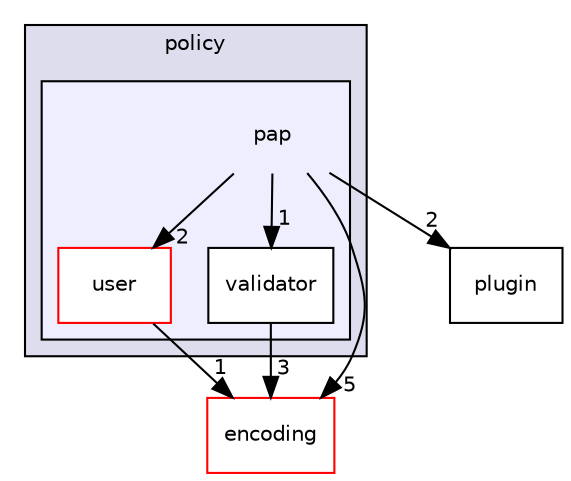 digraph "policy/pap" {
  compound=true
  node [ fontsize="10", fontname="Helvetica"];
  edge [ labelfontsize="10", labelfontname="Helvetica"];
  subgraph clusterdir_eb07bcf3f6bbebad6f759869cfa1383b {
    graph [ bgcolor="#ddddee", pencolor="black", label="policy" fontname="Helvetica", fontsize="10", URL="dir_eb07bcf3f6bbebad6f759869cfa1383b.html"]
  subgraph clusterdir_7dd55868d3a32549fc22ba06774a2c51 {
    graph [ bgcolor="#eeeeff", pencolor="black", label="" URL="dir_7dd55868d3a32549fc22ba06774a2c51.html"];
    dir_7dd55868d3a32549fc22ba06774a2c51 [shape=plaintext label="pap"];
    dir_8817023b5ed0777935b8c79fa907433a [shape=box label="user" color="red" fillcolor="white" style="filled" URL="dir_8817023b5ed0777935b8c79fa907433a.html"];
    dir_e023d8fcba2ca3d2ee1459ef1f372736 [shape=box label="validator" color="black" fillcolor="white" style="filled" URL="dir_e023d8fcba2ca3d2ee1459ef1f372736.html"];
  }
  }
  dir_610a2b56a275b26200d5acaaa4c9d913 [shape=box label="encoding" fillcolor="white" style="filled" color="red" URL="dir_610a2b56a275b26200d5acaaa4c9d913.html"];
  dir_b4c3aec6cd8f28418150dce663061cfa [shape=box label="plugin" URL="dir_b4c3aec6cd8f28418150dce663061cfa.html"];
  dir_7dd55868d3a32549fc22ba06774a2c51->dir_e023d8fcba2ca3d2ee1459ef1f372736 [headlabel="1", labeldistance=1.5 headhref="dir_000008_000012.html"];
  dir_7dd55868d3a32549fc22ba06774a2c51->dir_8817023b5ed0777935b8c79fa907433a [headlabel="2", labeldistance=1.5 headhref="dir_000008_000009.html"];
  dir_7dd55868d3a32549fc22ba06774a2c51->dir_610a2b56a275b26200d5acaaa4c9d913 [headlabel="5", labeldistance=1.5 headhref="dir_000008_000005.html"];
  dir_7dd55868d3a32549fc22ba06774a2c51->dir_b4c3aec6cd8f28418150dce663061cfa [headlabel="2", labeldistance=1.5 headhref="dir_000008_000003.html"];
  dir_e023d8fcba2ca3d2ee1459ef1f372736->dir_610a2b56a275b26200d5acaaa4c9d913 [headlabel="3", labeldistance=1.5 headhref="dir_000012_000005.html"];
  dir_8817023b5ed0777935b8c79fa907433a->dir_610a2b56a275b26200d5acaaa4c9d913 [headlabel="1", labeldistance=1.5 headhref="dir_000009_000005.html"];
}
